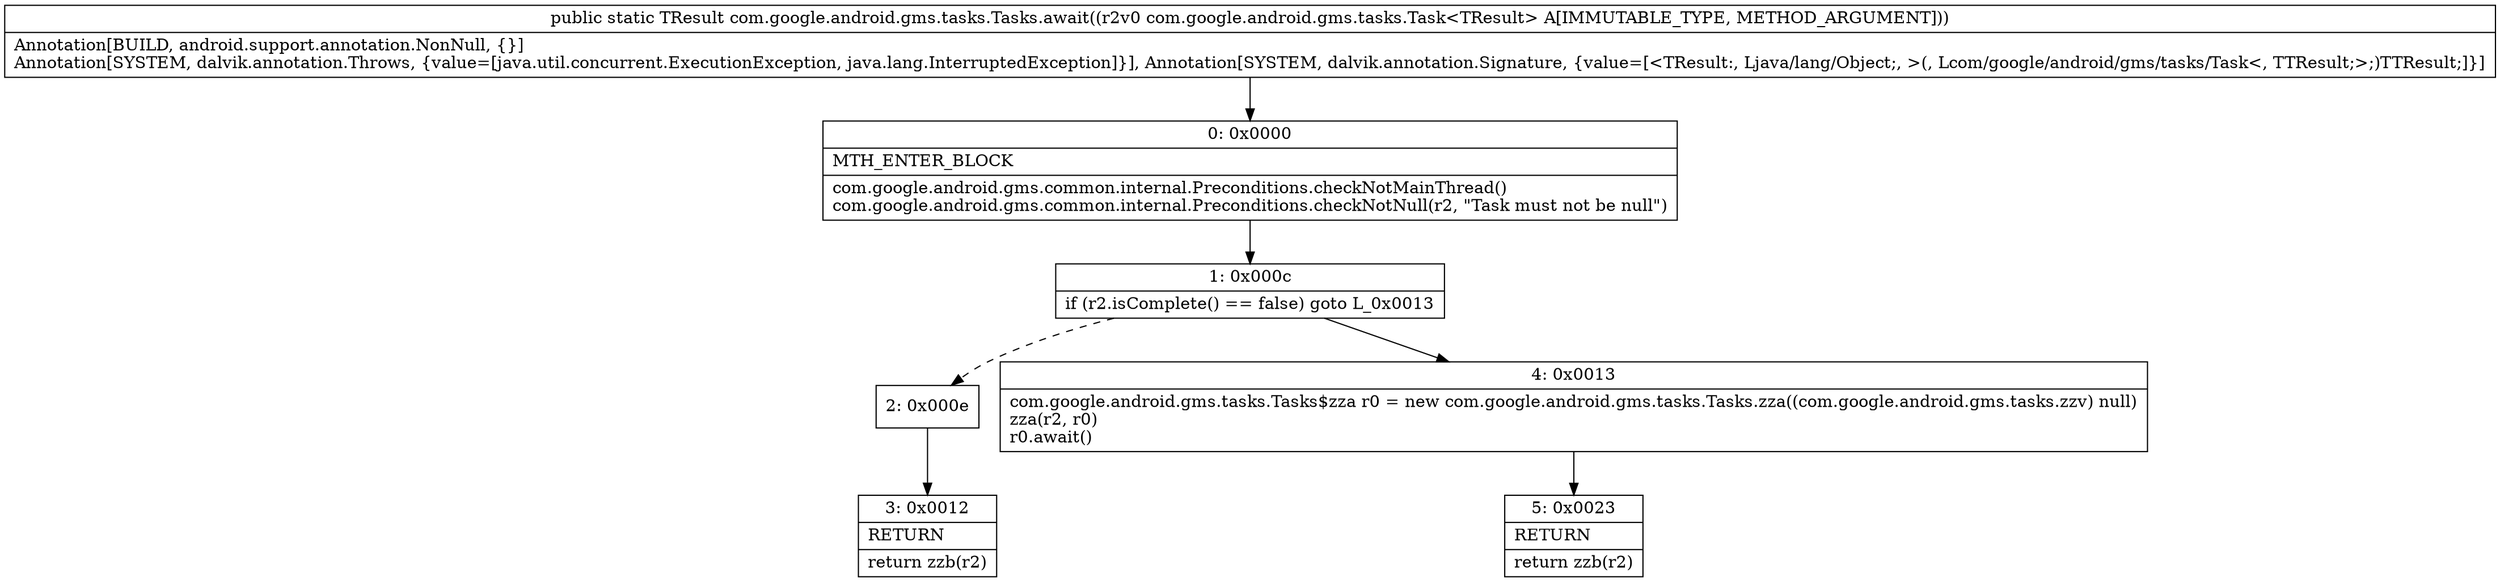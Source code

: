 digraph "CFG forcom.google.android.gms.tasks.Tasks.await(Lcom\/google\/android\/gms\/tasks\/Task;)Ljava\/lang\/Object;" {
Node_0 [shape=record,label="{0\:\ 0x0000|MTH_ENTER_BLOCK\l|com.google.android.gms.common.internal.Preconditions.checkNotMainThread()\lcom.google.android.gms.common.internal.Preconditions.checkNotNull(r2, \"Task must not be null\")\l}"];
Node_1 [shape=record,label="{1\:\ 0x000c|if (r2.isComplete() == false) goto L_0x0013\l}"];
Node_2 [shape=record,label="{2\:\ 0x000e}"];
Node_3 [shape=record,label="{3\:\ 0x0012|RETURN\l|return zzb(r2)\l}"];
Node_4 [shape=record,label="{4\:\ 0x0013|com.google.android.gms.tasks.Tasks$zza r0 = new com.google.android.gms.tasks.Tasks.zza((com.google.android.gms.tasks.zzv) null)\lzza(r2, r0)\lr0.await()\l}"];
Node_5 [shape=record,label="{5\:\ 0x0023|RETURN\l|return zzb(r2)\l}"];
MethodNode[shape=record,label="{public static TResult com.google.android.gms.tasks.Tasks.await((r2v0 com.google.android.gms.tasks.Task\<TResult\> A[IMMUTABLE_TYPE, METHOD_ARGUMENT]))  | Annotation[BUILD, android.support.annotation.NonNull, \{\}]\lAnnotation[SYSTEM, dalvik.annotation.Throws, \{value=[java.util.concurrent.ExecutionException, java.lang.InterruptedException]\}], Annotation[SYSTEM, dalvik.annotation.Signature, \{value=[\<TResult:, Ljava\/lang\/Object;, \>(, Lcom\/google\/android\/gms\/tasks\/Task\<, TTResult;\>;)TTResult;]\}]\l}"];
MethodNode -> Node_0;
Node_0 -> Node_1;
Node_1 -> Node_2[style=dashed];
Node_1 -> Node_4;
Node_2 -> Node_3;
Node_4 -> Node_5;
}


